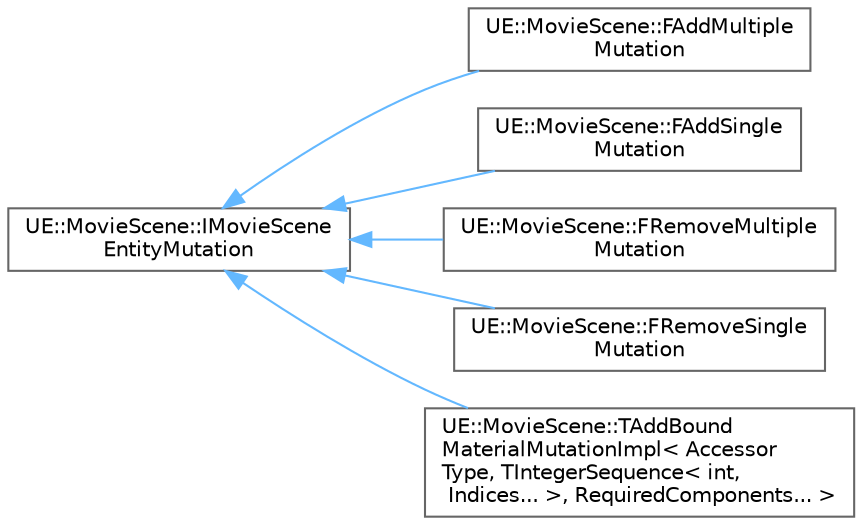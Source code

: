 digraph "Graphical Class Hierarchy"
{
 // INTERACTIVE_SVG=YES
 // LATEX_PDF_SIZE
  bgcolor="transparent";
  edge [fontname=Helvetica,fontsize=10,labelfontname=Helvetica,labelfontsize=10];
  node [fontname=Helvetica,fontsize=10,shape=box,height=0.2,width=0.4];
  rankdir="LR";
  Node0 [id="Node000000",label="UE::MovieScene::IMovieScene\lEntityMutation",height=0.2,width=0.4,color="grey40", fillcolor="white", style="filled",URL="$d4/d94/structUE_1_1MovieScene_1_1IMovieSceneEntityMutation.html",tooltip=" "];
  Node0 -> Node1 [id="edge9598_Node000000_Node000001",dir="back",color="steelblue1",style="solid",tooltip=" "];
  Node1 [id="Node000001",label="UE::MovieScene::FAddMultiple\lMutation",height=0.2,width=0.4,color="grey40", fillcolor="white", style="filled",URL="$df/d0f/structUE_1_1MovieScene_1_1FAddMultipleMutation.html",tooltip=" "];
  Node0 -> Node2 [id="edge9599_Node000000_Node000002",dir="back",color="steelblue1",style="solid",tooltip=" "];
  Node2 [id="Node000002",label="UE::MovieScene::FAddSingle\lMutation",height=0.2,width=0.4,color="grey40", fillcolor="white", style="filled",URL="$d9/d1c/structUE_1_1MovieScene_1_1FAddSingleMutation.html",tooltip=" "];
  Node0 -> Node3 [id="edge9600_Node000000_Node000003",dir="back",color="steelblue1",style="solid",tooltip=" "];
  Node3 [id="Node000003",label="UE::MovieScene::FRemoveMultiple\lMutation",height=0.2,width=0.4,color="grey40", fillcolor="white", style="filled",URL="$d5/d80/structUE_1_1MovieScene_1_1FRemoveMultipleMutation.html",tooltip=" "];
  Node0 -> Node4 [id="edge9601_Node000000_Node000004",dir="back",color="steelblue1",style="solid",tooltip=" "];
  Node4 [id="Node000004",label="UE::MovieScene::FRemoveSingle\lMutation",height=0.2,width=0.4,color="grey40", fillcolor="white", style="filled",URL="$df/dc8/structUE_1_1MovieScene_1_1FRemoveSingleMutation.html",tooltip=" "];
  Node0 -> Node5 [id="edge9602_Node000000_Node000005",dir="back",color="steelblue1",style="solid",tooltip=" "];
  Node5 [id="Node000005",label="UE::MovieScene::TAddBound\lMaterialMutationImpl\< Accessor\lType, TIntegerSequence\< int,\l Indices... \>, RequiredComponents... \>",height=0.2,width=0.4,color="grey40", fillcolor="white", style="filled",URL="$d5/dc3/structUE_1_1MovieScene_1_1TAddBoundMaterialMutationImpl_3_01AccessorType_00_01TIntegerSequence_33c5cc6bedeea575d989908cfa86ccc27.html",tooltip=" "];
}
